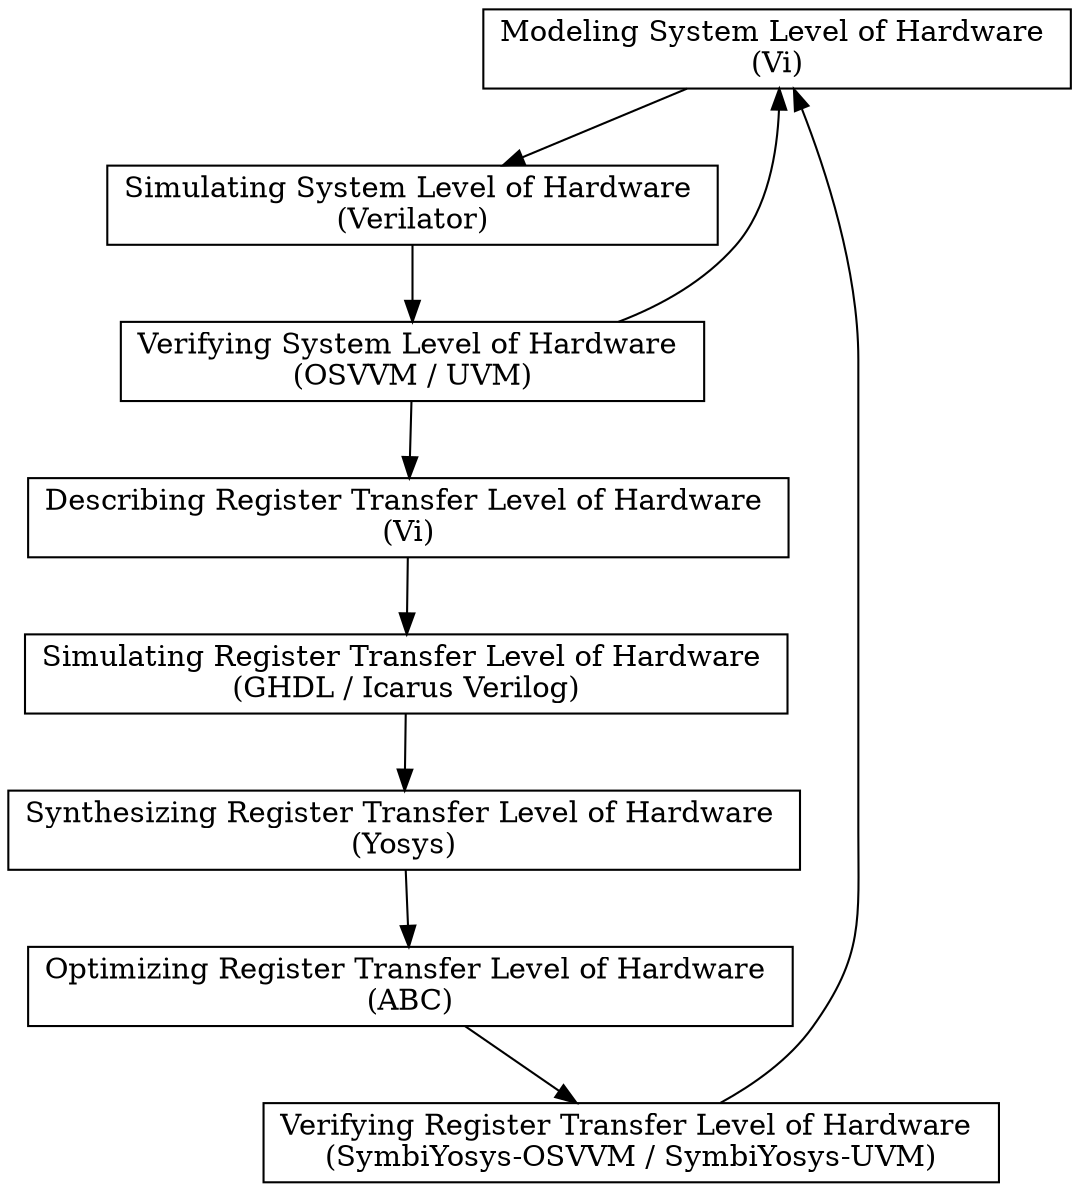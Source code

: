 digraph FrontEnd {
  // Introduction
  node[shape=record];

  // Blocks
  Modeling_SLH[label="Modeling System Level of Hardware \n(Vi)"];
  Simulating_SLH[label="Simulating System Level of Hardware \n(Verilator)"];
  Verifying_SLH[label="Verifying System Level of Hardware \n(OSVVM / UVM)"];
  Describing_RTL[label="Describing Register Transfer Level of Hardware \n(Vi)"];
  Simulating_RTL[label="Simulating Register Transfer Level of Hardware \n(GHDL / Icarus Verilog)"];
  Synthesizing_RTL[label="Synthesizing Register Transfer Level of Hardware \n(Yosys)"];
  Optimizing_RTL[label="Optimizing Register Transfer Level of Hardware \n(ABC)"];
  Verifying_RTL[label="Verifying Register Transfer Level of Hardware \n(SymbiYosys-OSVVM / SymbiYosys-UVM)"];

  // Sequence
  Modeling_SLH -> Simulating_SLH;
  Simulating_SLH -> Verifying_SLH;
  Verifying_SLH -> Describing_RTL;
  Describing_RTL -> Simulating_RTL;
  Simulating_RTL -> Synthesizing_RTL;
  Synthesizing_RTL -> Optimizing_RTL;
  Optimizing_RTL -> Verifying_RTL;

  // Feedback
  Verifying_SLH -> Modeling_SLH;
  Verifying_RTL -> Modeling_SLH;
}
